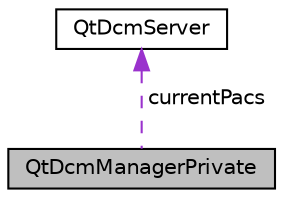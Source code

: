 digraph "QtDcmManagerPrivate"
{
  edge [fontname="Helvetica",fontsize="10",labelfontname="Helvetica",labelfontsize="10"];
  node [fontname="Helvetica",fontsize="10",shape=record];
  Node1 [label="QtDcmManagerPrivate",height=0.2,width=0.4,color="black", fillcolor="grey75", style="filled", fontcolor="black"];
  Node2 -> Node1 [dir="back",color="darkorchid3",fontsize="10",style="dashed",label=" currentPacs" ,fontname="Helvetica"];
  Node2 [label="QtDcmServer",height=0.2,width=0.4,color="black", fillcolor="white", style="filled",URL="$classQtDcmServer.html",tooltip="This class is a representation of a Dicom PACS server. "];
}
